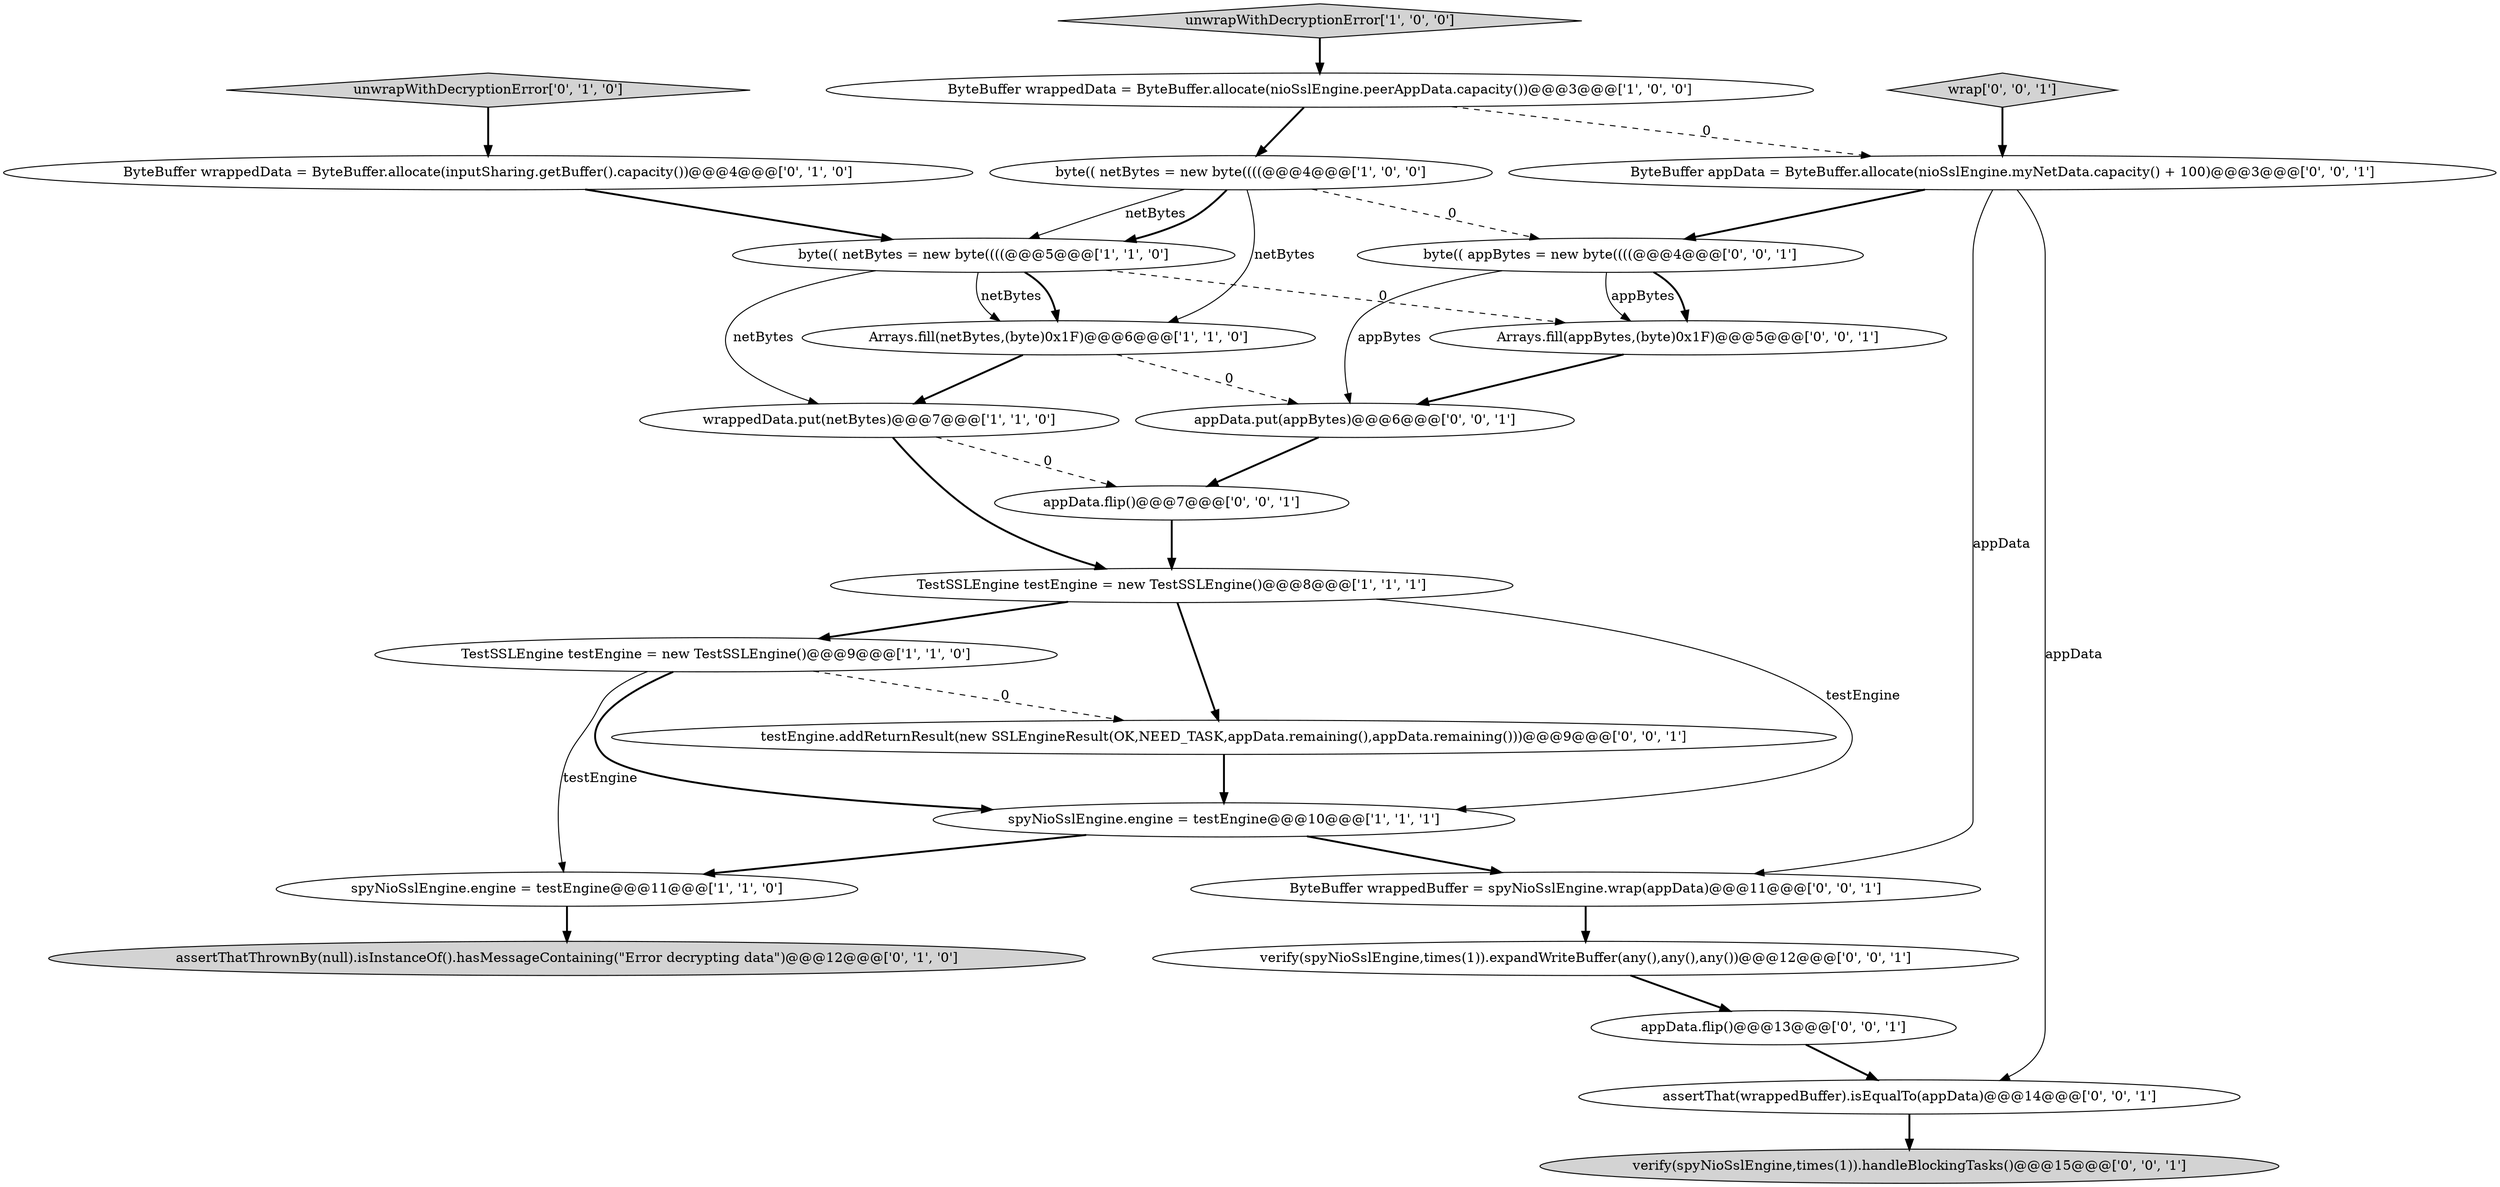 digraph {
22 [style = filled, label = "ByteBuffer wrappedBuffer = spyNioSslEngine.wrap(appData)@@@11@@@['0', '0', '1']", fillcolor = white, shape = ellipse image = "AAA0AAABBB3BBB"];
4 [style = filled, label = "wrappedData.put(netBytes)@@@7@@@['1', '1', '0']", fillcolor = white, shape = ellipse image = "AAA0AAABBB1BBB"];
1 [style = filled, label = "byte(( netBytes = new byte((((@@@4@@@['1', '0', '0']", fillcolor = white, shape = ellipse image = "AAA0AAABBB1BBB"];
19 [style = filled, label = "appData.flip()@@@13@@@['0', '0', '1']", fillcolor = white, shape = ellipse image = "AAA0AAABBB3BBB"];
23 [style = filled, label = "appData.put(appBytes)@@@6@@@['0', '0', '1']", fillcolor = white, shape = ellipse image = "AAA0AAABBB3BBB"];
11 [style = filled, label = "ByteBuffer wrappedData = ByteBuffer.allocate(inputSharing.getBuffer().capacity())@@@4@@@['0', '1', '0']", fillcolor = white, shape = ellipse image = "AAA1AAABBB2BBB"];
0 [style = filled, label = "byte(( netBytes = new byte((((@@@5@@@['1', '1', '0']", fillcolor = white, shape = ellipse image = "AAA0AAABBB1BBB"];
9 [style = filled, label = "unwrapWithDecryptionError['1', '0', '0']", fillcolor = lightgray, shape = diamond image = "AAA0AAABBB1BBB"];
8 [style = filled, label = "spyNioSslEngine.engine = testEngine@@@11@@@['1', '1', '0']", fillcolor = white, shape = ellipse image = "AAA0AAABBB1BBB"];
18 [style = filled, label = "verify(spyNioSslEngine,times(1)).expandWriteBuffer(any(),any(),any())@@@12@@@['0', '0', '1']", fillcolor = white, shape = ellipse image = "AAA0AAABBB3BBB"];
6 [style = filled, label = "Arrays.fill(netBytes,(byte)0x1F)@@@6@@@['1', '1', '0']", fillcolor = white, shape = ellipse image = "AAA0AAABBB1BBB"];
7 [style = filled, label = "TestSSLEngine testEngine = new TestSSLEngine()@@@8@@@['1', '1', '1']", fillcolor = white, shape = ellipse image = "AAA0AAABBB1BBB"];
15 [style = filled, label = "testEngine.addReturnResult(new SSLEngineResult(OK,NEED_TASK,appData.remaining(),appData.remaining()))@@@9@@@['0', '0', '1']", fillcolor = white, shape = ellipse image = "AAA0AAABBB3BBB"];
3 [style = filled, label = "ByteBuffer wrappedData = ByteBuffer.allocate(nioSslEngine.peerAppData.capacity())@@@3@@@['1', '0', '0']", fillcolor = white, shape = ellipse image = "AAA0AAABBB1BBB"];
10 [style = filled, label = "unwrapWithDecryptionError['0', '1', '0']", fillcolor = lightgray, shape = diamond image = "AAA0AAABBB2BBB"];
24 [style = filled, label = "byte(( appBytes = new byte((((@@@4@@@['0', '0', '1']", fillcolor = white, shape = ellipse image = "AAA0AAABBB3BBB"];
17 [style = filled, label = "assertThat(wrappedBuffer).isEqualTo(appData)@@@14@@@['0', '0', '1']", fillcolor = white, shape = ellipse image = "AAA0AAABBB3BBB"];
12 [style = filled, label = "assertThatThrownBy(null).isInstanceOf().hasMessageContaining(\"Error decrypting data\")@@@12@@@['0', '1', '0']", fillcolor = lightgray, shape = ellipse image = "AAA0AAABBB2BBB"];
13 [style = filled, label = "verify(spyNioSslEngine,times(1)).handleBlockingTasks()@@@15@@@['0', '0', '1']", fillcolor = lightgray, shape = ellipse image = "AAA0AAABBB3BBB"];
21 [style = filled, label = "wrap['0', '0', '1']", fillcolor = lightgray, shape = diamond image = "AAA0AAABBB3BBB"];
16 [style = filled, label = "appData.flip()@@@7@@@['0', '0', '1']", fillcolor = white, shape = ellipse image = "AAA0AAABBB3BBB"];
5 [style = filled, label = "spyNioSslEngine.engine = testEngine@@@10@@@['1', '1', '1']", fillcolor = white, shape = ellipse image = "AAA0AAABBB1BBB"];
14 [style = filled, label = "Arrays.fill(appBytes,(byte)0x1F)@@@5@@@['0', '0', '1']", fillcolor = white, shape = ellipse image = "AAA0AAABBB3BBB"];
2 [style = filled, label = "TestSSLEngine testEngine = new TestSSLEngine()@@@9@@@['1', '1', '0']", fillcolor = white, shape = ellipse image = "AAA0AAABBB1BBB"];
20 [style = filled, label = "ByteBuffer appData = ByteBuffer.allocate(nioSslEngine.myNetData.capacity() + 100)@@@3@@@['0', '0', '1']", fillcolor = white, shape = ellipse image = "AAA0AAABBB3BBB"];
0->6 [style = bold, label=""];
2->8 [style = solid, label="testEngine"];
1->24 [style = dashed, label="0"];
3->20 [style = dashed, label="0"];
4->7 [style = bold, label=""];
5->8 [style = bold, label=""];
6->4 [style = bold, label=""];
8->12 [style = bold, label=""];
20->17 [style = solid, label="appData"];
2->5 [style = bold, label=""];
11->0 [style = bold, label=""];
9->3 [style = bold, label=""];
4->16 [style = dashed, label="0"];
23->16 [style = bold, label=""];
0->14 [style = dashed, label="0"];
10->11 [style = bold, label=""];
2->15 [style = dashed, label="0"];
3->1 [style = bold, label=""];
21->20 [style = bold, label=""];
18->19 [style = bold, label=""];
17->13 [style = bold, label=""];
19->17 [style = bold, label=""];
1->6 [style = solid, label="netBytes"];
24->14 [style = solid, label="appBytes"];
15->5 [style = bold, label=""];
22->18 [style = bold, label=""];
5->22 [style = bold, label=""];
20->24 [style = bold, label=""];
1->0 [style = solid, label="netBytes"];
14->23 [style = bold, label=""];
16->7 [style = bold, label=""];
20->22 [style = solid, label="appData"];
7->15 [style = bold, label=""];
24->14 [style = bold, label=""];
0->6 [style = solid, label="netBytes"];
0->4 [style = solid, label="netBytes"];
24->23 [style = solid, label="appBytes"];
6->23 [style = dashed, label="0"];
1->0 [style = bold, label=""];
7->5 [style = solid, label="testEngine"];
7->2 [style = bold, label=""];
}
